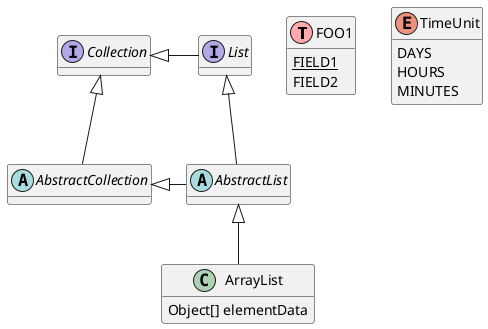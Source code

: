 @startuml

!define table(x) class x << (T,#FFAAAA) >>
!define primary_key(x) <u>x</u>
hide methods
hide stereotypes
table(FOO1) {
  primary_key(FIELD1)
  FIELD2
}


abstract class AbstractList
abstract AbstractCollection
interface List
interface Collection

List <|-- AbstractList
Collection <|-- AbstractCollection

Collection <|- List
AbstractCollection <|- AbstractList
AbstractList <|-- ArrayList

class ArrayList {
Object[] elementData
size()
}

enum TimeUnit {
DAYS
HOURS
MINUTES
}

@enduml